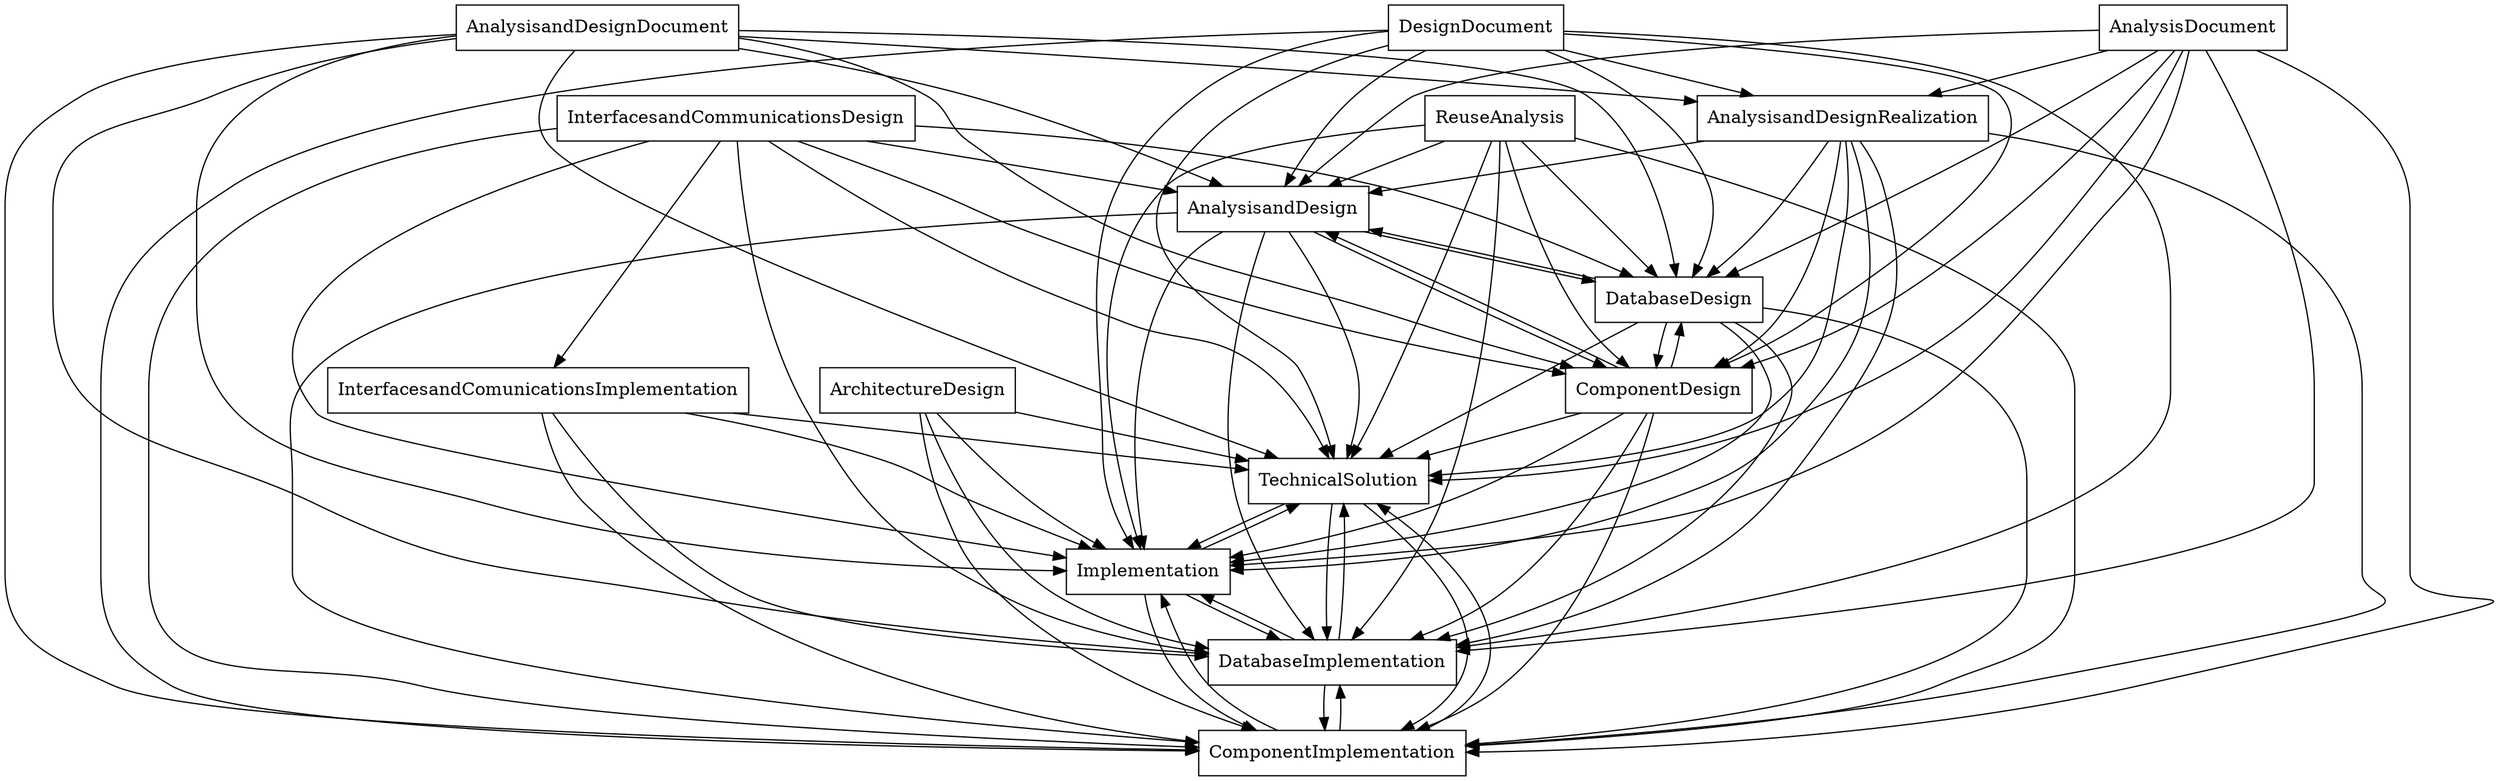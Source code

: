 digraph{
graph [rankdir=TB];
node [shape=box];
edge [arrowhead=normal];
0[label="DesignDocument",]
1[label="InterfacesandCommunicationsDesign",]
2[label="TechnicalSolution",]
3[label="AnalysisandDesignDocument",]
4[label="AnalysisandDesign",]
5[label="Implementation",]
6[label="AnalysisandDesignRealization",]
7[label="AnalysisDocument",]
8[label="ComponentImplementation",]
9[label="InterfacesandComunicationsImplementation",]
10[label="DatabaseImplementation",]
11[label="ArchitectureDesign",]
12[label="ReuseAnalysis",]
13[label="DatabaseDesign",]
14[label="ComponentDesign",]
0->2[label="",]
0->4[label="",]
0->5[label="",]
0->6[label="",]
0->8[label="",]
0->10[label="",]
0->13[label="",]
0->14[label="",]
1->2[label="",]
1->4[label="",]
1->5[label="",]
1->8[label="",]
1->9[label="",]
1->10[label="",]
1->13[label="",]
1->14[label="",]
2->5[label="",]
2->8[label="",]
2->10[label="",]
3->2[label="",]
3->4[label="",]
3->5[label="",]
3->6[label="",]
3->8[label="",]
3->10[label="",]
3->13[label="",]
3->14[label="",]
4->2[label="",]
4->5[label="",]
4->8[label="",]
4->10[label="",]
4->13[label="",]
4->14[label="",]
5->2[label="",]
5->8[label="",]
5->10[label="",]
6->2[label="",]
6->4[label="",]
6->5[label="",]
6->8[label="",]
6->10[label="",]
6->13[label="",]
6->14[label="",]
7->2[label="",]
7->4[label="",]
7->5[label="",]
7->6[label="",]
7->8[label="",]
7->10[label="",]
7->13[label="",]
7->14[label="",]
8->2[label="",]
8->5[label="",]
8->10[label="",]
9->2[label="",]
9->5[label="",]
9->8[label="",]
9->10[label="",]
10->2[label="",]
10->5[label="",]
10->8[label="",]
11->2[label="",]
11->5[label="",]
11->8[label="",]
11->10[label="",]
12->2[label="",]
12->4[label="",]
12->5[label="",]
12->8[label="",]
12->10[label="",]
12->13[label="",]
12->14[label="",]
13->2[label="",]
13->4[label="",]
13->5[label="",]
13->8[label="",]
13->10[label="",]
13->14[label="",]
14->2[label="",]
14->4[label="",]
14->5[label="",]
14->8[label="",]
14->10[label="",]
14->13[label="",]
}
